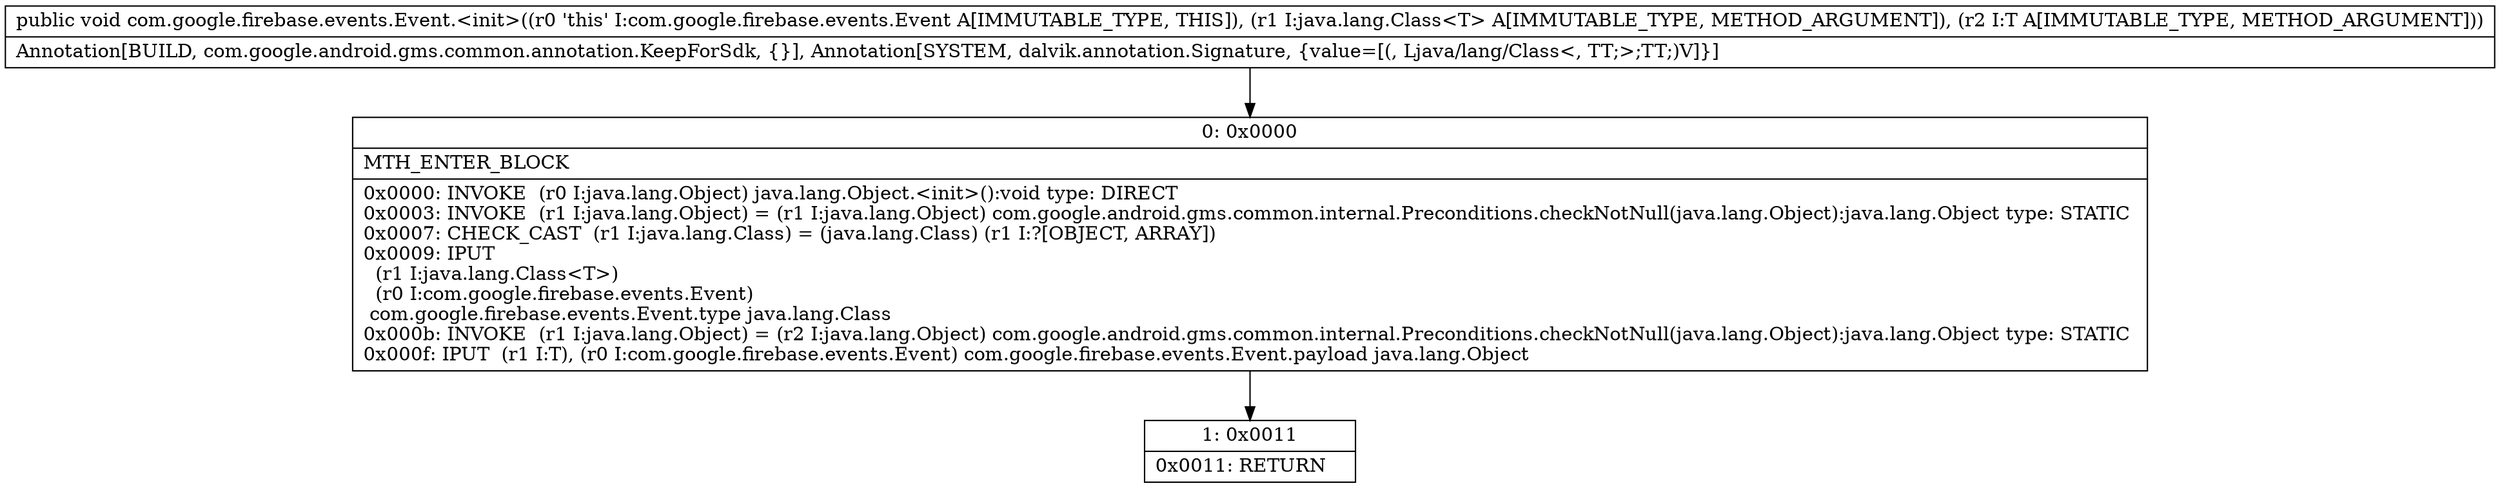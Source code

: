 digraph "CFG forcom.google.firebase.events.Event.\<init\>(Ljava\/lang\/Class;Ljava\/lang\/Object;)V" {
Node_0 [shape=record,label="{0\:\ 0x0000|MTH_ENTER_BLOCK\l|0x0000: INVOKE  (r0 I:java.lang.Object) java.lang.Object.\<init\>():void type: DIRECT \l0x0003: INVOKE  (r1 I:java.lang.Object) = (r1 I:java.lang.Object) com.google.android.gms.common.internal.Preconditions.checkNotNull(java.lang.Object):java.lang.Object type: STATIC \l0x0007: CHECK_CAST  (r1 I:java.lang.Class) = (java.lang.Class) (r1 I:?[OBJECT, ARRAY]) \l0x0009: IPUT  \l  (r1 I:java.lang.Class\<T\>)\l  (r0 I:com.google.firebase.events.Event)\l com.google.firebase.events.Event.type java.lang.Class \l0x000b: INVOKE  (r1 I:java.lang.Object) = (r2 I:java.lang.Object) com.google.android.gms.common.internal.Preconditions.checkNotNull(java.lang.Object):java.lang.Object type: STATIC \l0x000f: IPUT  (r1 I:T), (r0 I:com.google.firebase.events.Event) com.google.firebase.events.Event.payload java.lang.Object \l}"];
Node_1 [shape=record,label="{1\:\ 0x0011|0x0011: RETURN   \l}"];
MethodNode[shape=record,label="{public void com.google.firebase.events.Event.\<init\>((r0 'this' I:com.google.firebase.events.Event A[IMMUTABLE_TYPE, THIS]), (r1 I:java.lang.Class\<T\> A[IMMUTABLE_TYPE, METHOD_ARGUMENT]), (r2 I:T A[IMMUTABLE_TYPE, METHOD_ARGUMENT]))  | Annotation[BUILD, com.google.android.gms.common.annotation.KeepForSdk, \{\}], Annotation[SYSTEM, dalvik.annotation.Signature, \{value=[(, Ljava\/lang\/Class\<, TT;\>;TT;)V]\}]\l}"];
MethodNode -> Node_0;
Node_0 -> Node_1;
}

